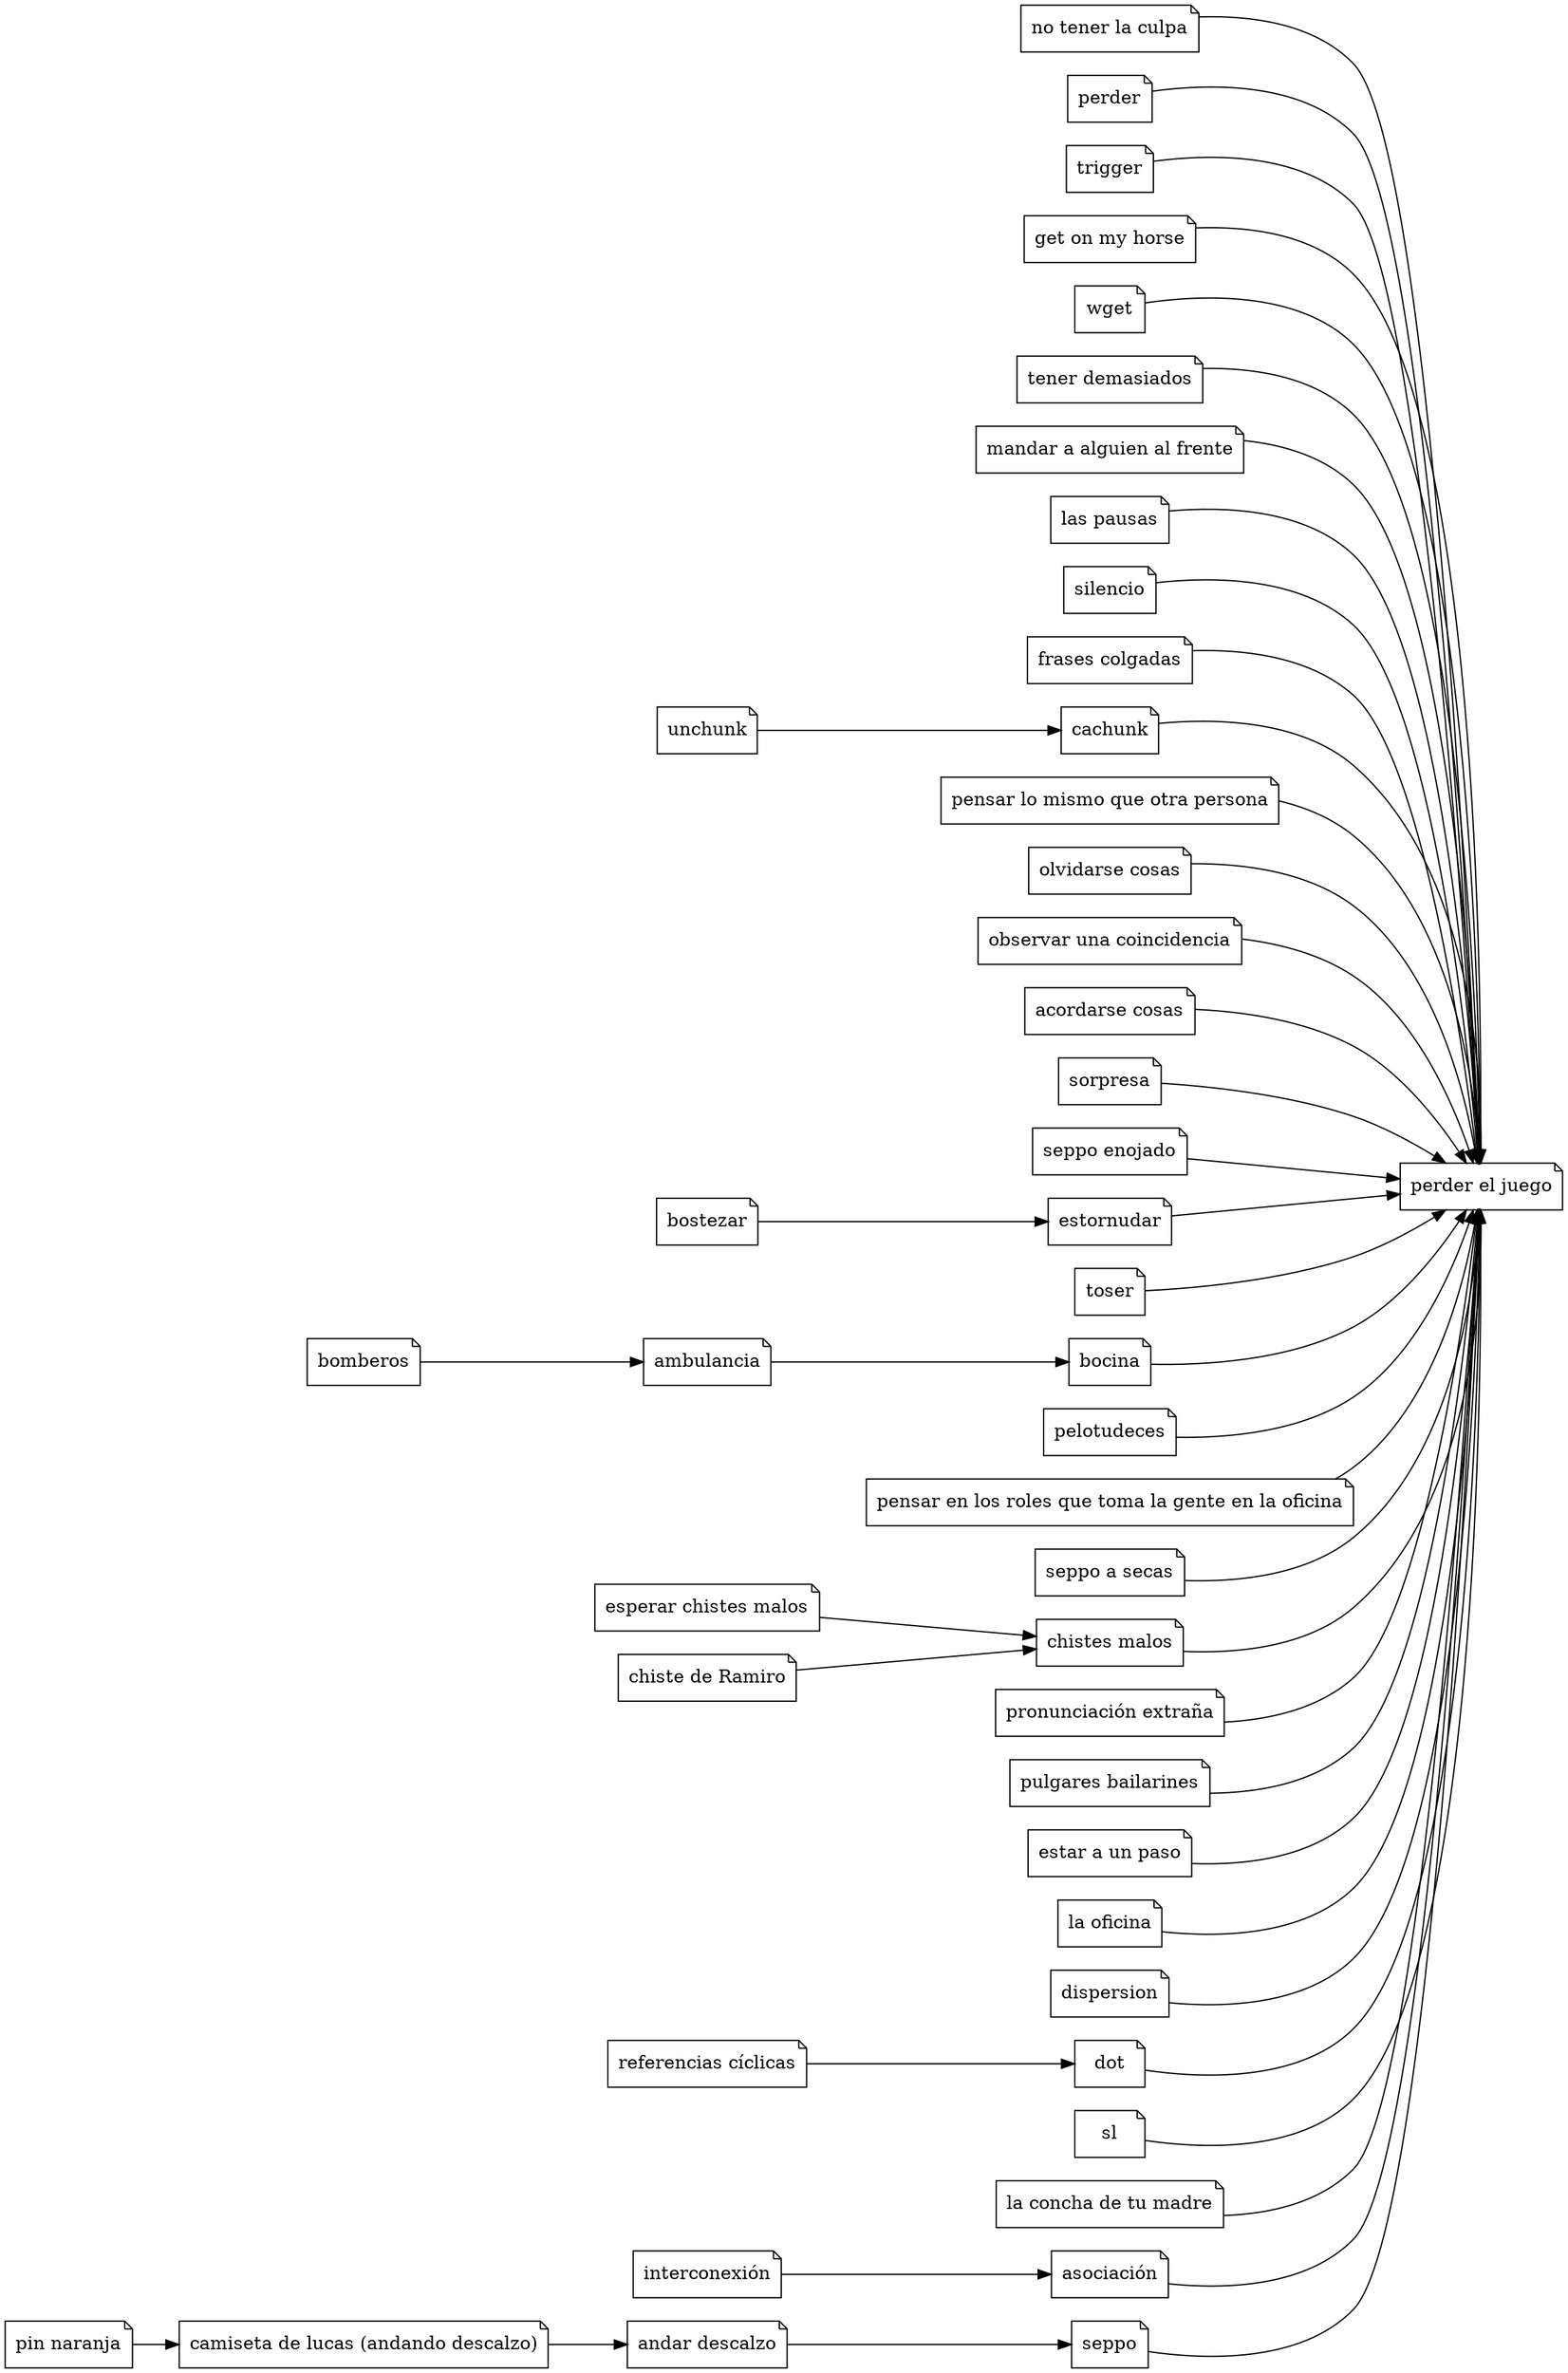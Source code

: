 digraph
{
	rankdir="LR"
	node [shape="note"]

	pej [label="perder el juego"]
	"no tener la culpa"
	"perder"
	"trigger"
	"get on my horse"
	"wget"
	"tener demasiados"
	"mandar a alguien al frente"
	"las pausas"
	"silencio"
	"frases colgadas"
	"cachunk"
	"pensar lo mismo que otra persona"
	"olvidarse cosas"
	"observar una coincidencia"
	"acordarse cosas"
	"sorpresa"
	"seppo enojado"
	"estornudar"
	"toser"
	"bocina"
	"pelotudeces"
	roles [label="pensar en los roles que toma la gente en la oficina"]
	"seppo a secas"
	"bostezar"
	"chistes malos"
	pe [label="pronunciación extraña"]
	"pulgares bailarines"
	"estar a un paso"
	"la oficina"
	"dispersion"
	"ambulancia"
	"esperar chistes malos"
	"chiste de Ramiro"
	"unchunk"
	"andar descalzo"
	"pin naranja" 
	"dot"
	"sl"
	rc [label="referencias cíclicas"]
	camiseta [label="camiseta de lucas (andando descalzo)"]
	lcdtm [label="la concha de tu madre"]
	bomberos
	int [label="interconexión"]
	asoc [label="asociación"]

	"perder"                           -> pej
	"no tener la culpa"                -> pej
	"trigger"                          -> pej
	"get on my horse"                  -> pej
	"wget"                             -> pej
	"tener demasiados"                 -> pej
	"mandar a alguien al frente"       -> pej
	"las pausas"                       -> pej
	"silencio"                         -> pej
	"frases colgadas"                  -> pej
	"cachunk"                          -> pej
	"pensar lo mismo que otra persona" -> pej
	"olvidarse cosas"                  -> pej
	"observar una coincidencia"        -> pej
	"acordarse cosas"                  -> pej
	"sorpresa"                         -> pej
	"seppo enojado"                    -> pej
	"estornudar"                       -> pej
	"toser"                            -> pej
	"bocina"                           -> pej
	"pelotudeces"                      -> pej
	roles -> pej
	"seppo a secas"                    -> pej
	"chistes malos"                    -> pej
	pe                                 -> pej
	"pulgares bailarines"              -> pej
	"estar a un paso"                  -> pej
	"la oficina"                       -> pej
	"dispersion"                       -> pej
	"seppo"                            -> pej
	lcdtm                              -> pej
	asoc                               -> pej
	dot                                -> pej
	sl                                 -> pej

	bomberos -> "ambulancia" -> "bocina"
	"esperar chistes malos" -> "chistes malos"
	"chiste de Ramiro" -> "chistes malos"
	"unchunk" -> "cachunk"
	"andar descalzo" -> "seppo"
	"pin naranja" -> camiseta -> "andar descalzo"
	int -> asoc
	"bostezar" -> estornudar
	rc ->dot
}
